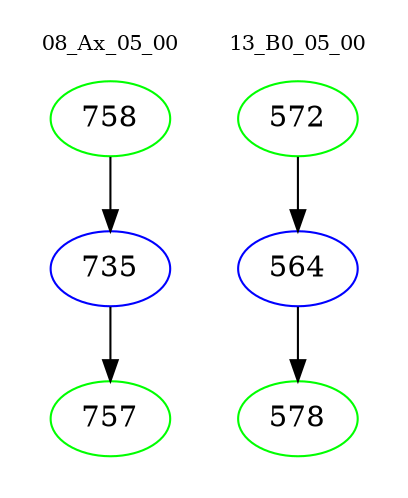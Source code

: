 digraph{
subgraph cluster_0 {
color = white
label = "08_Ax_05_00";
fontsize=10;
T0_758 [label="758", color="green"]
T0_758 -> T0_735 [color="black"]
T0_735 [label="735", color="blue"]
T0_735 -> T0_757 [color="black"]
T0_757 [label="757", color="green"]
}
subgraph cluster_1 {
color = white
label = "13_B0_05_00";
fontsize=10;
T1_572 [label="572", color="green"]
T1_572 -> T1_564 [color="black"]
T1_564 [label="564", color="blue"]
T1_564 -> T1_578 [color="black"]
T1_578 [label="578", color="green"]
}
}
